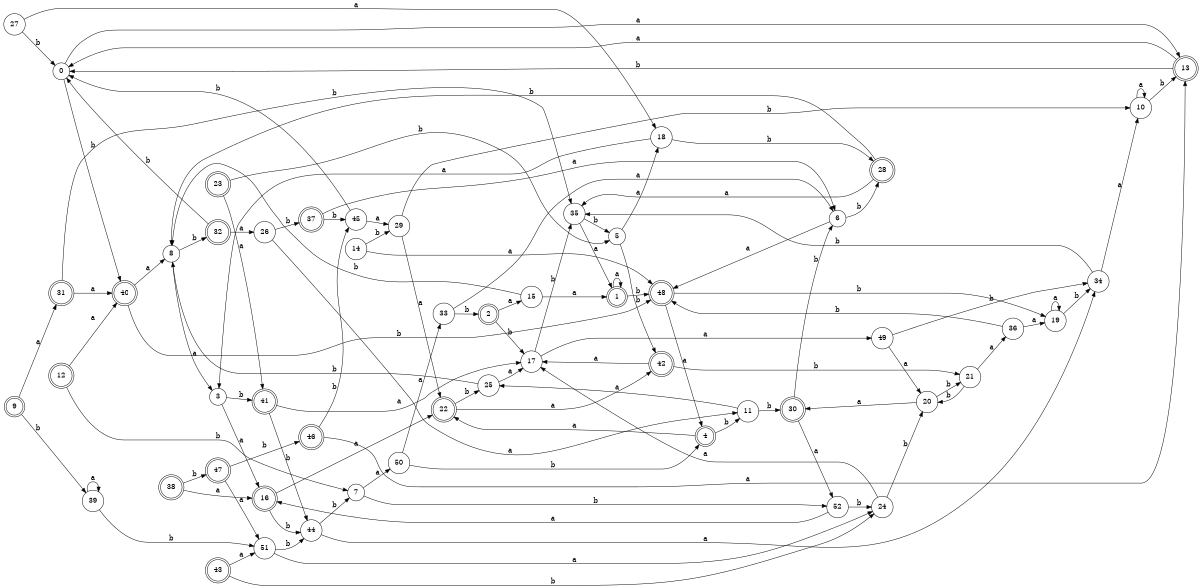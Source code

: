 digraph n43_2 {
__start0 [label="" shape="none"];

rankdir=LR;
size="8,5";

s0 [style="filled", color="black", fillcolor="white" shape="circle", label="0"];
s1 [style="rounded,filled", color="black", fillcolor="white" shape="doublecircle", label="1"];
s2 [style="rounded,filled", color="black", fillcolor="white" shape="doublecircle", label="2"];
s3 [style="filled", color="black", fillcolor="white" shape="circle", label="3"];
s4 [style="rounded,filled", color="black", fillcolor="white" shape="doublecircle", label="4"];
s5 [style="filled", color="black", fillcolor="white" shape="circle", label="5"];
s6 [style="filled", color="black", fillcolor="white" shape="circle", label="6"];
s7 [style="filled", color="black", fillcolor="white" shape="circle", label="7"];
s8 [style="filled", color="black", fillcolor="white" shape="circle", label="8"];
s9 [style="rounded,filled", color="black", fillcolor="white" shape="doublecircle", label="9"];
s10 [style="filled", color="black", fillcolor="white" shape="circle", label="10"];
s11 [style="filled", color="black", fillcolor="white" shape="circle", label="11"];
s12 [style="rounded,filled", color="black", fillcolor="white" shape="doublecircle", label="12"];
s13 [style="rounded,filled", color="black", fillcolor="white" shape="doublecircle", label="13"];
s14 [style="filled", color="black", fillcolor="white" shape="circle", label="14"];
s15 [style="filled", color="black", fillcolor="white" shape="circle", label="15"];
s16 [style="rounded,filled", color="black", fillcolor="white" shape="doublecircle", label="16"];
s17 [style="filled", color="black", fillcolor="white" shape="circle", label="17"];
s18 [style="filled", color="black", fillcolor="white" shape="circle", label="18"];
s19 [style="filled", color="black", fillcolor="white" shape="circle", label="19"];
s20 [style="filled", color="black", fillcolor="white" shape="circle", label="20"];
s21 [style="filled", color="black", fillcolor="white" shape="circle", label="21"];
s22 [style="rounded,filled", color="black", fillcolor="white" shape="doublecircle", label="22"];
s23 [style="rounded,filled", color="black", fillcolor="white" shape="doublecircle", label="23"];
s24 [style="filled", color="black", fillcolor="white" shape="circle", label="24"];
s25 [style="filled", color="black", fillcolor="white" shape="circle", label="25"];
s26 [style="filled", color="black", fillcolor="white" shape="circle", label="26"];
s27 [style="filled", color="black", fillcolor="white" shape="circle", label="27"];
s28 [style="rounded,filled", color="black", fillcolor="white" shape="doublecircle", label="28"];
s29 [style="filled", color="black", fillcolor="white" shape="circle", label="29"];
s30 [style="rounded,filled", color="black", fillcolor="white" shape="doublecircle", label="30"];
s31 [style="rounded,filled", color="black", fillcolor="white" shape="doublecircle", label="31"];
s32 [style="rounded,filled", color="black", fillcolor="white" shape="doublecircle", label="32"];
s33 [style="filled", color="black", fillcolor="white" shape="circle", label="33"];
s34 [style="filled", color="black", fillcolor="white" shape="circle", label="34"];
s35 [style="filled", color="black", fillcolor="white" shape="circle", label="35"];
s36 [style="filled", color="black", fillcolor="white" shape="circle", label="36"];
s37 [style="rounded,filled", color="black", fillcolor="white" shape="doublecircle", label="37"];
s38 [style="rounded,filled", color="black", fillcolor="white" shape="doublecircle", label="38"];
s39 [style="filled", color="black", fillcolor="white" shape="circle", label="39"];
s40 [style="rounded,filled", color="black", fillcolor="white" shape="doublecircle", label="40"];
s41 [style="rounded,filled", color="black", fillcolor="white" shape="doublecircle", label="41"];
s42 [style="rounded,filled", color="black", fillcolor="white" shape="doublecircle", label="42"];
s43 [style="rounded,filled", color="black", fillcolor="white" shape="doublecircle", label="43"];
s44 [style="filled", color="black", fillcolor="white" shape="circle", label="44"];
s45 [style="filled", color="black", fillcolor="white" shape="circle", label="45"];
s46 [style="rounded,filled", color="black", fillcolor="white" shape="doublecircle", label="46"];
s47 [style="rounded,filled", color="black", fillcolor="white" shape="doublecircle", label="47"];
s48 [style="rounded,filled", color="black", fillcolor="white" shape="doublecircle", label="48"];
s49 [style="filled", color="black", fillcolor="white" shape="circle", label="49"];
s50 [style="filled", color="black", fillcolor="white" shape="circle", label="50"];
s51 [style="filled", color="black", fillcolor="white" shape="circle", label="51"];
s52 [style="filled", color="black", fillcolor="white" shape="circle", label="52"];
s0 -> s13 [label="a"];
s0 -> s40 [label="b"];
s1 -> s1 [label="a"];
s1 -> s48 [label="b"];
s2 -> s15 [label="a"];
s2 -> s17 [label="b"];
s3 -> s16 [label="a"];
s3 -> s41 [label="b"];
s4 -> s22 [label="a"];
s4 -> s11 [label="b"];
s5 -> s18 [label="a"];
s5 -> s42 [label="b"];
s6 -> s48 [label="a"];
s6 -> s28 [label="b"];
s7 -> s50 [label="a"];
s7 -> s52 [label="b"];
s8 -> s3 [label="a"];
s8 -> s32 [label="b"];
s9 -> s31 [label="a"];
s9 -> s39 [label="b"];
s10 -> s10 [label="a"];
s10 -> s13 [label="b"];
s11 -> s25 [label="a"];
s11 -> s30 [label="b"];
s12 -> s40 [label="a"];
s12 -> s7 [label="b"];
s13 -> s0 [label="a"];
s13 -> s0 [label="b"];
s14 -> s48 [label="a"];
s14 -> s29 [label="b"];
s15 -> s1 [label="a"];
s15 -> s8 [label="b"];
s16 -> s22 [label="a"];
s16 -> s44 [label="b"];
s17 -> s49 [label="a"];
s17 -> s35 [label="b"];
s18 -> s3 [label="a"];
s18 -> s28 [label="b"];
s19 -> s19 [label="a"];
s19 -> s34 [label="b"];
s20 -> s30 [label="a"];
s20 -> s21 [label="b"];
s21 -> s36 [label="a"];
s21 -> s20 [label="b"];
s22 -> s42 [label="a"];
s22 -> s25 [label="b"];
s23 -> s41 [label="a"];
s23 -> s5 [label="b"];
s24 -> s17 [label="a"];
s24 -> s20 [label="b"];
s25 -> s17 [label="a"];
s25 -> s8 [label="b"];
s26 -> s11 [label="a"];
s26 -> s37 [label="b"];
s27 -> s18 [label="a"];
s27 -> s0 [label="b"];
s28 -> s35 [label="a"];
s28 -> s8 [label="b"];
s29 -> s22 [label="a"];
s29 -> s10 [label="b"];
s30 -> s52 [label="a"];
s30 -> s6 [label="b"];
s31 -> s40 [label="a"];
s31 -> s35 [label="b"];
s32 -> s26 [label="a"];
s32 -> s0 [label="b"];
s33 -> s6 [label="a"];
s33 -> s2 [label="b"];
s34 -> s10 [label="a"];
s34 -> s35 [label="b"];
s35 -> s1 [label="a"];
s35 -> s5 [label="b"];
s36 -> s19 [label="a"];
s36 -> s48 [label="b"];
s37 -> s6 [label="a"];
s37 -> s45 [label="b"];
s38 -> s16 [label="a"];
s38 -> s47 [label="b"];
s39 -> s39 [label="a"];
s39 -> s51 [label="b"];
s40 -> s8 [label="a"];
s40 -> s48 [label="b"];
s41 -> s17 [label="a"];
s41 -> s44 [label="b"];
s42 -> s17 [label="a"];
s42 -> s21 [label="b"];
s43 -> s51 [label="a"];
s43 -> s24 [label="b"];
s44 -> s34 [label="a"];
s44 -> s7 [label="b"];
s45 -> s29 [label="a"];
s45 -> s0 [label="b"];
s46 -> s13 [label="a"];
s46 -> s45 [label="b"];
s47 -> s51 [label="a"];
s47 -> s46 [label="b"];
s48 -> s4 [label="a"];
s48 -> s19 [label="b"];
s49 -> s20 [label="a"];
s49 -> s34 [label="b"];
s50 -> s33 [label="a"];
s50 -> s4 [label="b"];
s51 -> s24 [label="a"];
s51 -> s44 [label="b"];
s52 -> s16 [label="a"];
s52 -> s24 [label="b"];

}